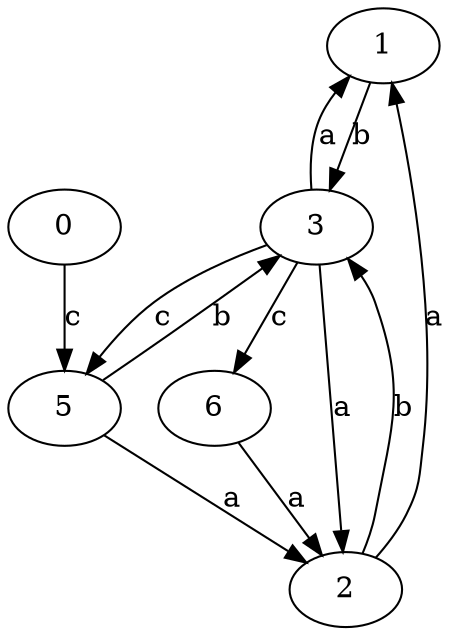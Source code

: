 strict digraph  {
1;
0;
2;
3;
5;
6;
1 -> 3  [label=b];
0 -> 5  [label=c];
2 -> 1  [label=a];
2 -> 3  [label=b];
3 -> 1  [label=a];
3 -> 2  [label=a];
3 -> 5  [label=c];
3 -> 6  [label=c];
5 -> 2  [label=a];
5 -> 3  [label=b];
6 -> 2  [label=a];
}
